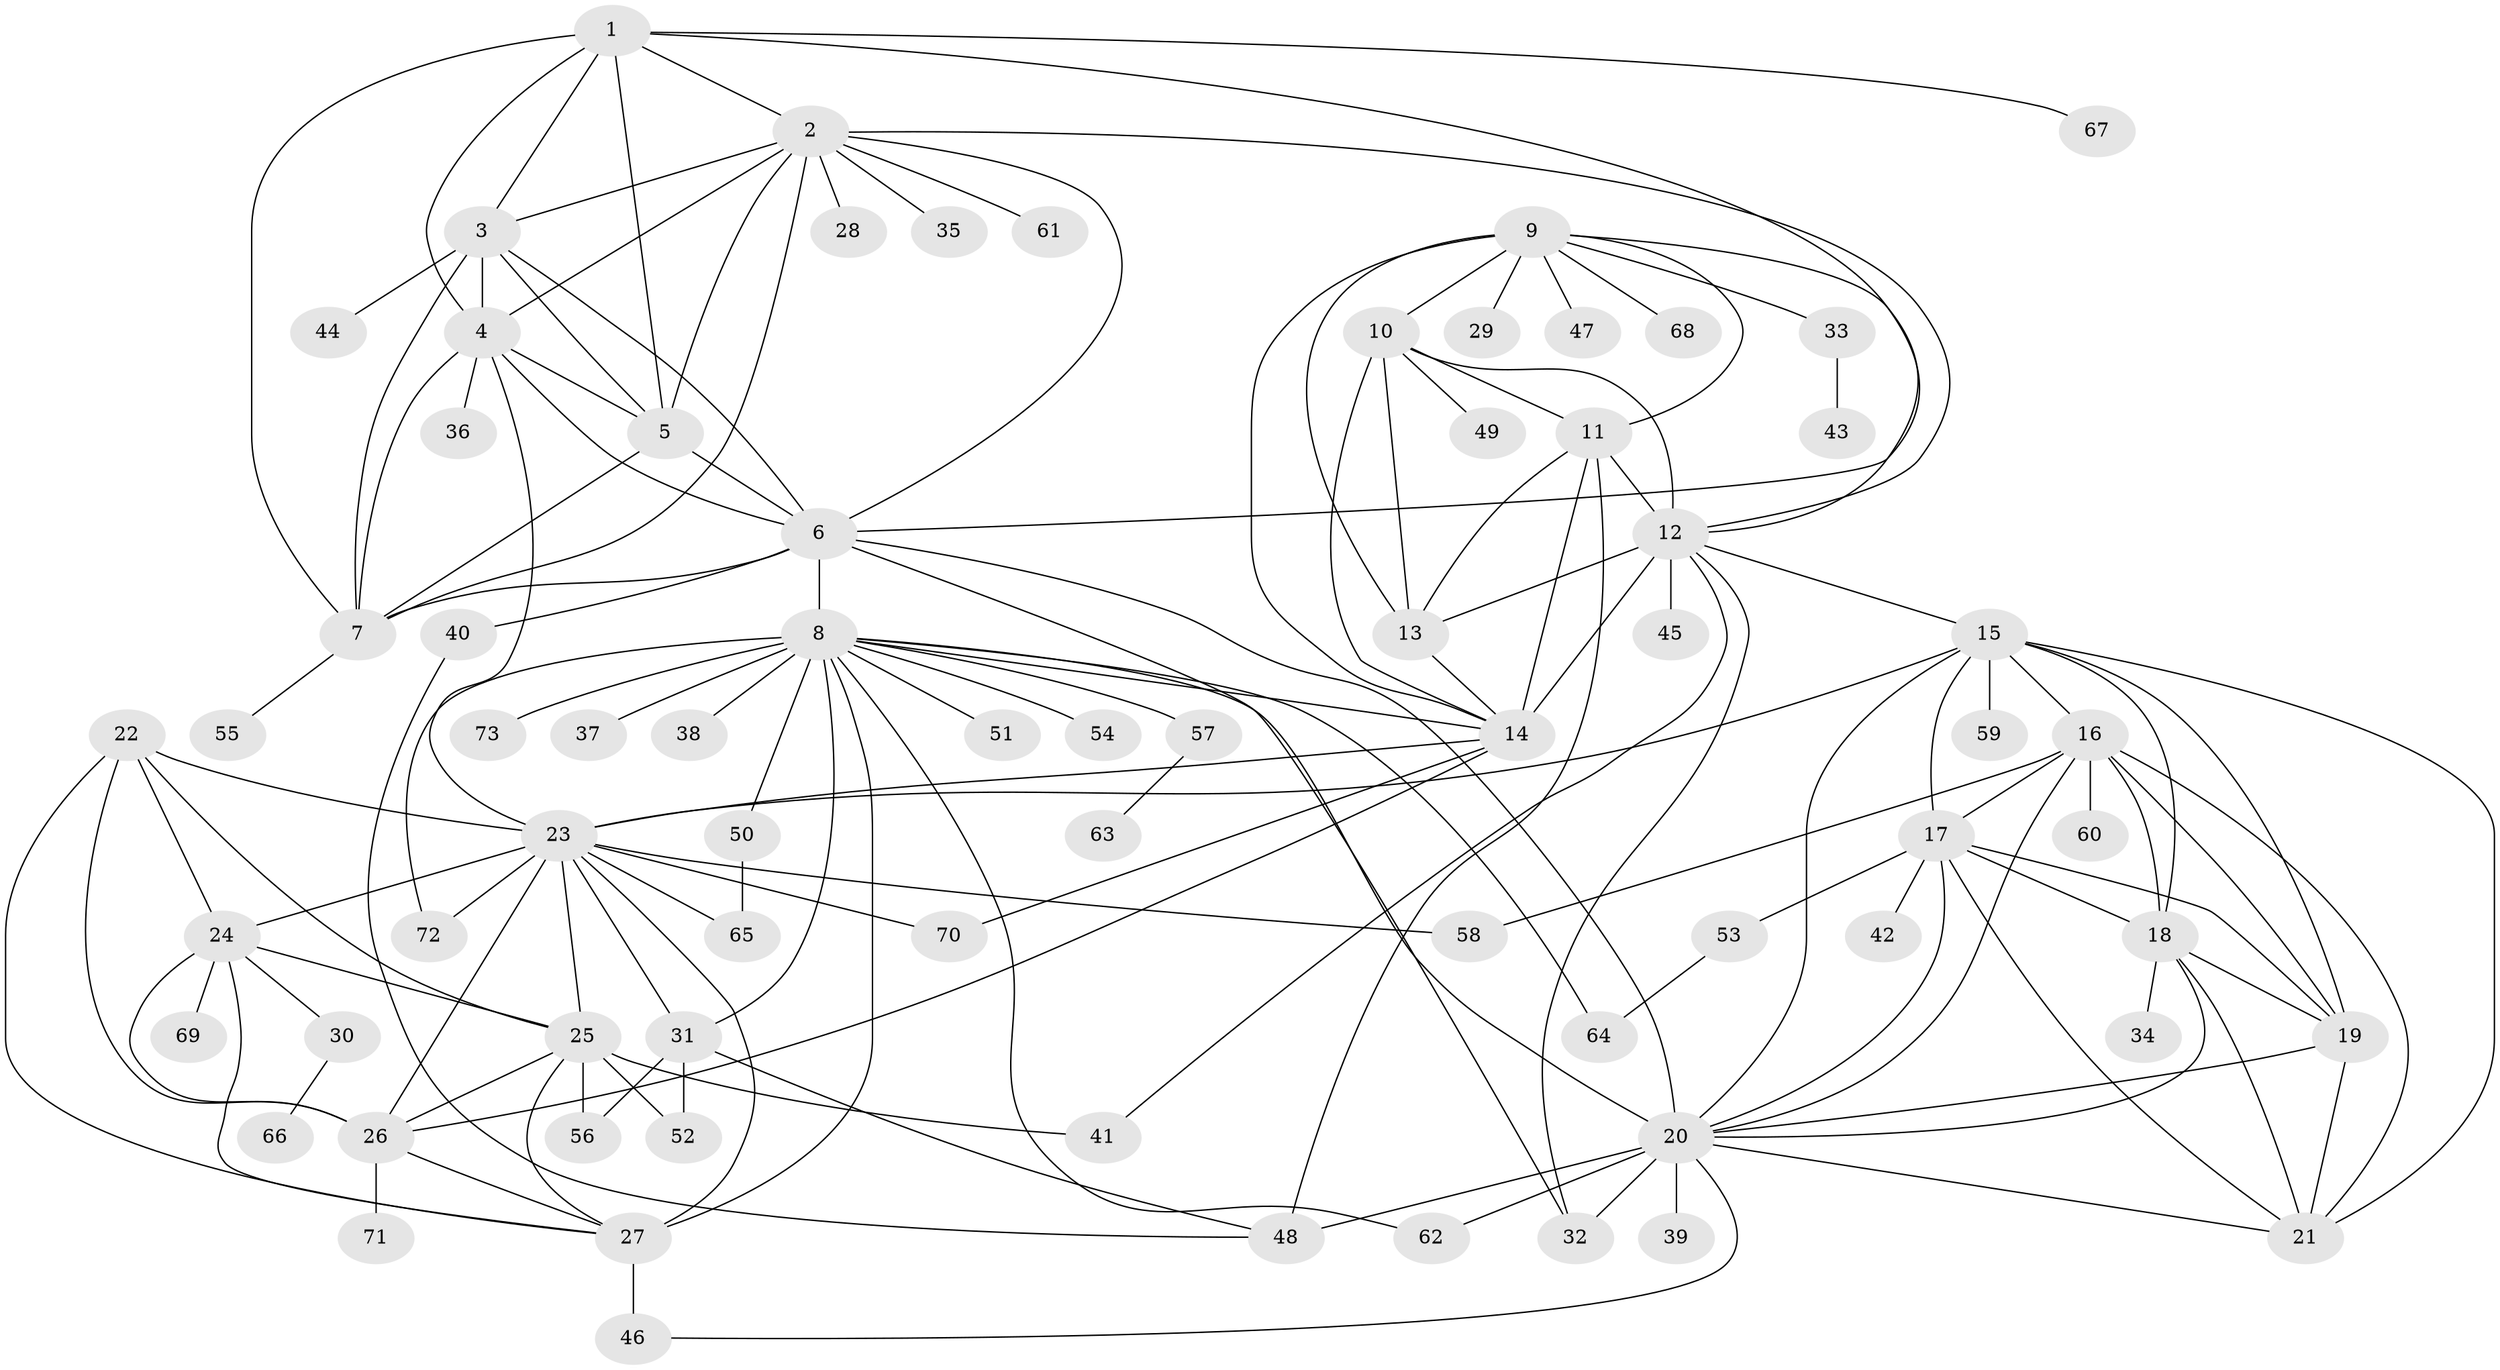 // original degree distribution, {8: 0.03424657534246575, 11: 0.03424657534246575, 12: 0.0273972602739726, 9: 0.04794520547945205, 7: 0.03424657534246575, 10: 0.0273972602739726, 13: 0.0136986301369863, 6: 0.0136986301369863, 17: 0.00684931506849315, 1: 0.547945205479452, 3: 0.0273972602739726, 5: 0.0136986301369863, 2: 0.17123287671232876}
// Generated by graph-tools (version 1.1) at 2025/37/03/09/25 02:37:40]
// undirected, 73 vertices, 145 edges
graph export_dot {
graph [start="1"]
  node [color=gray90,style=filled];
  1;
  2;
  3;
  4;
  5;
  6;
  7;
  8;
  9;
  10;
  11;
  12;
  13;
  14;
  15;
  16;
  17;
  18;
  19;
  20;
  21;
  22;
  23;
  24;
  25;
  26;
  27;
  28;
  29;
  30;
  31;
  32;
  33;
  34;
  35;
  36;
  37;
  38;
  39;
  40;
  41;
  42;
  43;
  44;
  45;
  46;
  47;
  48;
  49;
  50;
  51;
  52;
  53;
  54;
  55;
  56;
  57;
  58;
  59;
  60;
  61;
  62;
  63;
  64;
  65;
  66;
  67;
  68;
  69;
  70;
  71;
  72;
  73;
  1 -- 2 [weight=1.0];
  1 -- 3 [weight=1.0];
  1 -- 4 [weight=1.0];
  1 -- 5 [weight=1.0];
  1 -- 6 [weight=1.0];
  1 -- 7 [weight=1.0];
  1 -- 67 [weight=1.0];
  2 -- 3 [weight=1.0];
  2 -- 4 [weight=1.0];
  2 -- 5 [weight=1.0];
  2 -- 6 [weight=1.0];
  2 -- 7 [weight=1.0];
  2 -- 12 [weight=1.0];
  2 -- 28 [weight=1.0];
  2 -- 35 [weight=1.0];
  2 -- 61 [weight=1.0];
  3 -- 4 [weight=1.0];
  3 -- 5 [weight=1.0];
  3 -- 6 [weight=1.0];
  3 -- 7 [weight=1.0];
  3 -- 44 [weight=5.0];
  4 -- 5 [weight=1.0];
  4 -- 6 [weight=1.0];
  4 -- 7 [weight=1.0];
  4 -- 23 [weight=1.0];
  4 -- 36 [weight=1.0];
  5 -- 6 [weight=1.0];
  5 -- 7 [weight=1.0];
  6 -- 7 [weight=1.0];
  6 -- 8 [weight=1.0];
  6 -- 20 [weight=1.0];
  6 -- 32 [weight=1.0];
  6 -- 40 [weight=2.0];
  7 -- 55 [weight=1.0];
  8 -- 14 [weight=1.0];
  8 -- 20 [weight=1.0];
  8 -- 27 [weight=1.0];
  8 -- 31 [weight=2.0];
  8 -- 37 [weight=4.0];
  8 -- 38 [weight=2.0];
  8 -- 50 [weight=1.0];
  8 -- 51 [weight=1.0];
  8 -- 54 [weight=1.0];
  8 -- 57 [weight=1.0];
  8 -- 62 [weight=1.0];
  8 -- 64 [weight=2.0];
  8 -- 72 [weight=1.0];
  8 -- 73 [weight=1.0];
  9 -- 10 [weight=1.0];
  9 -- 11 [weight=1.0];
  9 -- 12 [weight=1.0];
  9 -- 13 [weight=1.0];
  9 -- 14 [weight=2.0];
  9 -- 29 [weight=1.0];
  9 -- 33 [weight=1.0];
  9 -- 47 [weight=1.0];
  9 -- 68 [weight=1.0];
  10 -- 11 [weight=1.0];
  10 -- 12 [weight=1.0];
  10 -- 13 [weight=1.0];
  10 -- 14 [weight=2.0];
  10 -- 49 [weight=2.0];
  11 -- 12 [weight=1.0];
  11 -- 13 [weight=1.0];
  11 -- 14 [weight=2.0];
  11 -- 48 [weight=3.0];
  12 -- 13 [weight=1.0];
  12 -- 14 [weight=2.0];
  12 -- 15 [weight=1.0];
  12 -- 32 [weight=1.0];
  12 -- 41 [weight=1.0];
  12 -- 45 [weight=1.0];
  13 -- 14 [weight=6.0];
  14 -- 23 [weight=1.0];
  14 -- 26 [weight=1.0];
  14 -- 70 [weight=1.0];
  15 -- 16 [weight=1.0];
  15 -- 17 [weight=1.0];
  15 -- 18 [weight=1.0];
  15 -- 19 [weight=1.0];
  15 -- 20 [weight=1.0];
  15 -- 21 [weight=1.0];
  15 -- 23 [weight=1.0];
  15 -- 59 [weight=2.0];
  16 -- 17 [weight=1.0];
  16 -- 18 [weight=1.0];
  16 -- 19 [weight=1.0];
  16 -- 20 [weight=1.0];
  16 -- 21 [weight=1.0];
  16 -- 58 [weight=2.0];
  16 -- 60 [weight=1.0];
  17 -- 18 [weight=1.0];
  17 -- 19 [weight=1.0];
  17 -- 20 [weight=1.0];
  17 -- 21 [weight=1.0];
  17 -- 42 [weight=1.0];
  17 -- 53 [weight=1.0];
  18 -- 19 [weight=1.0];
  18 -- 20 [weight=1.0];
  18 -- 21 [weight=1.0];
  18 -- 34 [weight=1.0];
  19 -- 20 [weight=1.0];
  19 -- 21 [weight=1.0];
  20 -- 21 [weight=1.0];
  20 -- 32 [weight=4.0];
  20 -- 39 [weight=1.0];
  20 -- 46 [weight=1.0];
  20 -- 48 [weight=1.0];
  20 -- 62 [weight=1.0];
  22 -- 23 [weight=3.0];
  22 -- 24 [weight=1.0];
  22 -- 25 [weight=1.0];
  22 -- 26 [weight=1.0];
  22 -- 27 [weight=1.0];
  23 -- 24 [weight=2.0];
  23 -- 25 [weight=2.0];
  23 -- 26 [weight=2.0];
  23 -- 27 [weight=2.0];
  23 -- 31 [weight=1.0];
  23 -- 58 [weight=1.0];
  23 -- 65 [weight=1.0];
  23 -- 70 [weight=1.0];
  23 -- 72 [weight=1.0];
  24 -- 25 [weight=1.0];
  24 -- 26 [weight=1.0];
  24 -- 27 [weight=1.0];
  24 -- 30 [weight=1.0];
  24 -- 69 [weight=1.0];
  25 -- 26 [weight=1.0];
  25 -- 27 [weight=1.0];
  25 -- 41 [weight=3.0];
  25 -- 52 [weight=1.0];
  25 -- 56 [weight=1.0];
  26 -- 27 [weight=1.0];
  26 -- 71 [weight=1.0];
  27 -- 46 [weight=3.0];
  30 -- 66 [weight=1.0];
  31 -- 48 [weight=1.0];
  31 -- 52 [weight=3.0];
  31 -- 56 [weight=1.0];
  33 -- 43 [weight=1.0];
  40 -- 48 [weight=1.0];
  50 -- 65 [weight=1.0];
  53 -- 64 [weight=1.0];
  57 -- 63 [weight=1.0];
}
